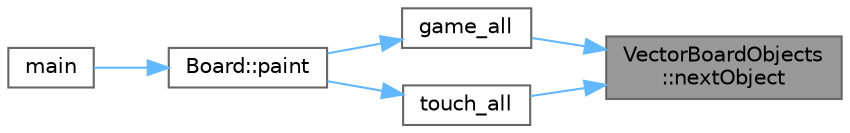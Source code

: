 digraph "VectorBoardObjects::nextObject"
{
 // LATEX_PDF_SIZE
  bgcolor="transparent";
  edge [fontname=Helvetica,fontsize=10,labelfontname=Helvetica,labelfontsize=10];
  node [fontname=Helvetica,fontsize=10,shape=box,height=0.2,width=0.4];
  rankdir="RL";
  Node1 [label="VectorBoardObjects\l::nextObject",height=0.2,width=0.4,color="gray40", fillcolor="grey60", style="filled", fontcolor="black",tooltip=" "];
  Node1 -> Node2 [dir="back",color="steelblue1",style="solid"];
  Node2 [label="game_all",height=0.2,width=0.4,color="grey40", fillcolor="white", style="filled",URL="$_board_8cpp.html#a3d1fb002b970e8964fd9db90de824680",tooltip=" "];
  Node2 -> Node3 [dir="back",color="steelblue1",style="solid"];
  Node3 [label="Board::paint",height=0.2,width=0.4,color="grey40", fillcolor="white", style="filled",URL="$class_board.html#a374a1234d9e64ace51c669ad5d061fa4",tooltip=" "];
  Node3 -> Node4 [dir="back",color="steelblue1",style="solid"];
  Node4 [label="main",height=0.2,width=0.4,color="grey40", fillcolor="white", style="filled",URL="$_vlad_pack_man_game_8cpp.html#ae66f6b31b5ad750f1fe042a706a4e3d4",tooltip=" "];
  Node1 -> Node5 [dir="back",color="steelblue1",style="solid"];
  Node5 [label="touch_all",height=0.2,width=0.4,color="grey40", fillcolor="white", style="filled",URL="$_board_8cpp.html#acec2c8c3cf5e7ff13d6997599476e5f2",tooltip=" "];
  Node5 -> Node3 [dir="back",color="steelblue1",style="solid"];
}
